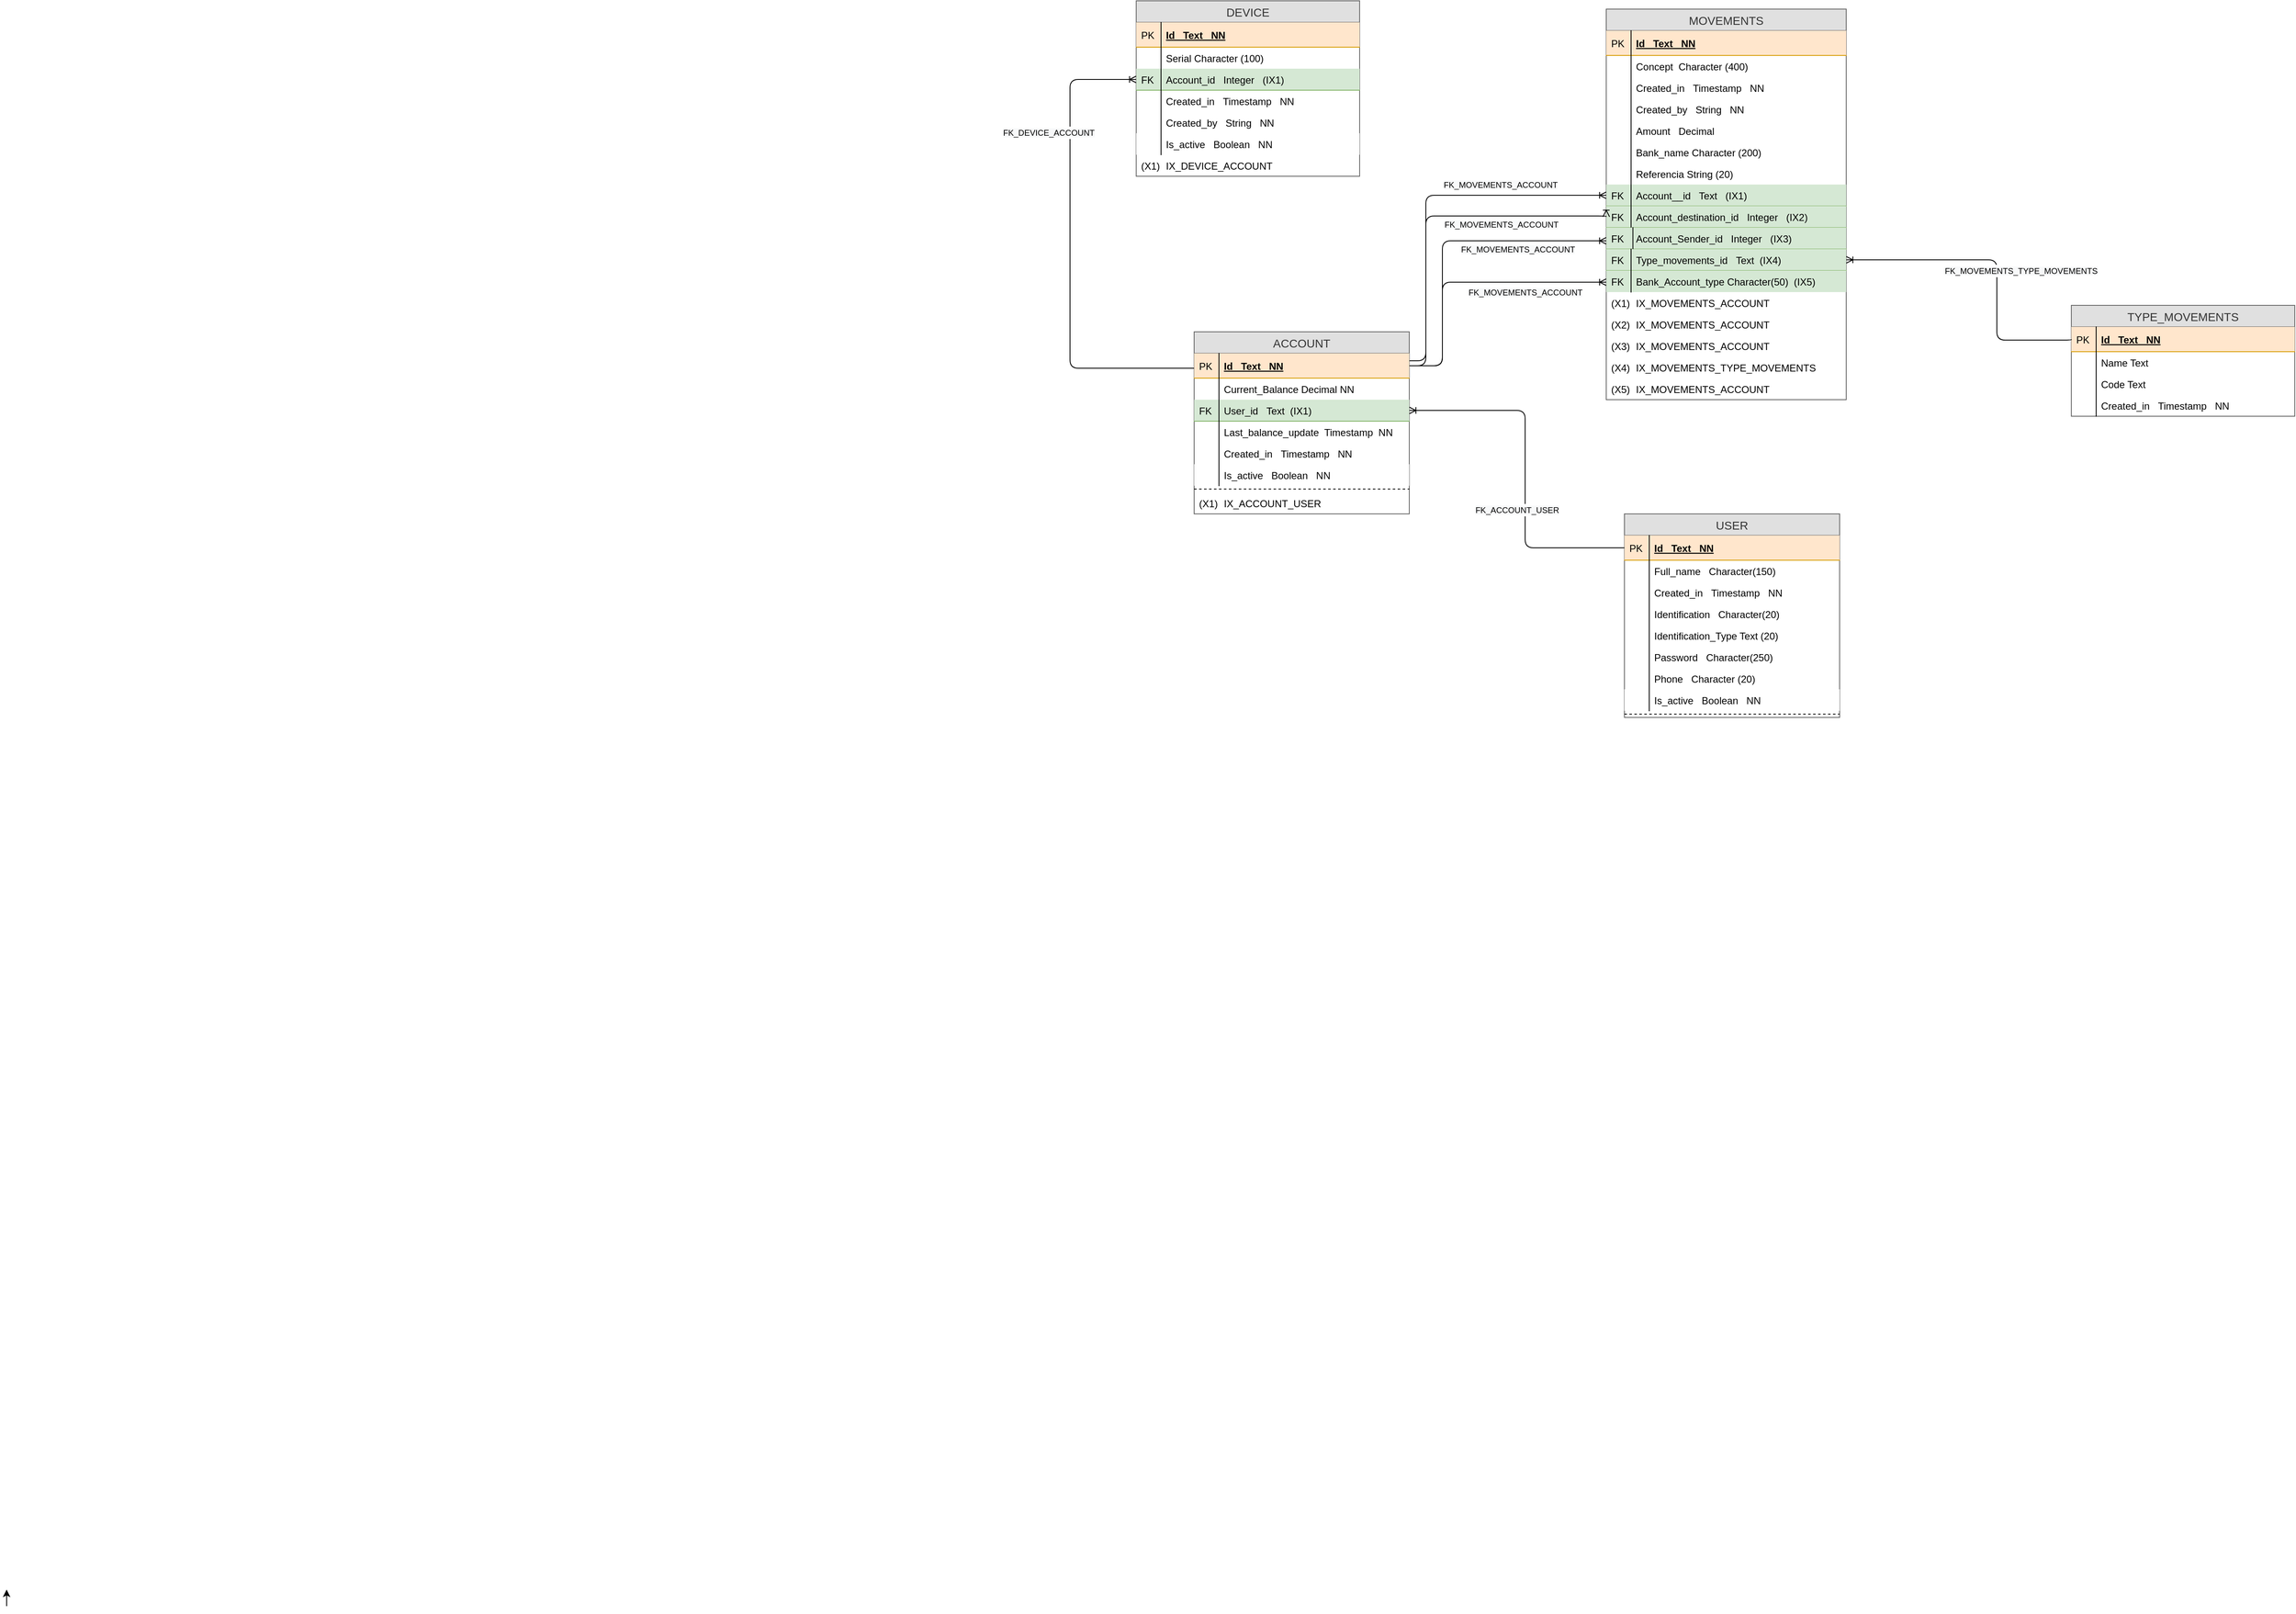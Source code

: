 <mxfile version="23.1.2" type="device">
  <diagram id="lNUpB4CPQD7D55qJpAJG" name="Page-1">
    <mxGraphModel dx="2049" dy="1734" grid="1" gridSize="10" guides="1" tooltips="1" connect="1" arrows="1" fold="1" page="1" pageScale="1" pageWidth="827" pageHeight="1169" math="0" shadow="0">
      <root>
        <mxCell id="0" />
        <mxCell id="1" parent="0" />
        <mxCell id="0LF0pQbaYWPeuj-6rN0E-1" value="USER" style="swimlane;fontStyle=0;childLayout=stackLayout;horizontal=1;startSize=26;fillColor=#E0E0E0;horizontalStack=0;resizeParent=1;resizeParentMax=0;resizeLast=0;collapsible=1;marginBottom=0;swimlaneFillColor=#ffffff;align=center;fontSize=14;shadow=0;comic=0;strokeColor=#666666;fontColor=#333333;" parent="1" vertex="1">
          <mxGeometry x="1820" y="350" width="260" height="246" as="geometry" />
        </mxCell>
        <mxCell id="0LF0pQbaYWPeuj-6rN0E-2" value="Id   Text   NN" style="shape=partialRectangle;top=0;left=0;right=0;bottom=1;align=left;verticalAlign=middle;fillColor=#ffe6cc;spacingLeft=34;spacingRight=4;overflow=hidden;rotatable=0;points=[[0,0.5],[1,0.5]];portConstraint=eastwest;dropTarget=0;fontStyle=5;fontSize=12;strokeColor=#d79b00;" parent="0LF0pQbaYWPeuj-6rN0E-1" vertex="1">
          <mxGeometry y="26" width="260" height="30" as="geometry" />
        </mxCell>
        <mxCell id="0LF0pQbaYWPeuj-6rN0E-3" value="PK" style="shape=partialRectangle;top=0;left=0;bottom=0;fillColor=none;align=left;verticalAlign=middle;spacingLeft=4;spacingRight=4;overflow=hidden;rotatable=0;points=[];portConstraint=eastwest;part=1;fontSize=12;" parent="0LF0pQbaYWPeuj-6rN0E-2" vertex="1" connectable="0">
          <mxGeometry width="30" height="30" as="geometry" />
        </mxCell>
        <mxCell id="0LF0pQbaYWPeuj-6rN0E-30" value="Full_name   Character(150) " style="shape=partialRectangle;top=0;left=0;right=0;bottom=0;align=left;verticalAlign=top;fillColor=none;spacingLeft=34;spacingRight=4;overflow=hidden;rotatable=0;points=[[0,0.5],[1,0.5]];portConstraint=eastwest;dropTarget=0;fontSize=12;" parent="0LF0pQbaYWPeuj-6rN0E-1" vertex="1">
          <mxGeometry y="56" width="260" height="26" as="geometry" />
        </mxCell>
        <mxCell id="0LF0pQbaYWPeuj-6rN0E-31" value="" style="shape=partialRectangle;top=0;left=0;bottom=0;fillColor=none;align=left;verticalAlign=top;spacingLeft=4;spacingRight=4;overflow=hidden;rotatable=0;points=[];portConstraint=eastwest;part=1;fontSize=12;" parent="0LF0pQbaYWPeuj-6rN0E-30" vertex="1" connectable="0">
          <mxGeometry width="30" height="26" as="geometry" />
        </mxCell>
        <mxCell id="oln3UKBYGsuB-0Dnfqmd-24" value="Created_in   Timestamp   NN" style="shape=partialRectangle;top=0;left=0;right=0;bottom=0;align=left;verticalAlign=top;fillColor=none;spacingLeft=34;spacingRight=4;overflow=hidden;rotatable=0;points=[[0,0.5],[1,0.5]];portConstraint=eastwest;dropTarget=0;fontSize=12;" vertex="1" parent="0LF0pQbaYWPeuj-6rN0E-1">
          <mxGeometry y="82" width="260" height="26" as="geometry" />
        </mxCell>
        <mxCell id="oln3UKBYGsuB-0Dnfqmd-25" value="" style="shape=partialRectangle;top=0;left=0;bottom=0;fillColor=none;align=left;verticalAlign=top;spacingLeft=4;spacingRight=4;overflow=hidden;rotatable=0;points=[];portConstraint=eastwest;part=1;fontSize=12;" vertex="1" connectable="0" parent="oln3UKBYGsuB-0Dnfqmd-24">
          <mxGeometry width="30" height="26" as="geometry" />
        </mxCell>
        <mxCell id="0LF0pQbaYWPeuj-6rN0E-22" value="Identification   Character(20) " style="shape=partialRectangle;top=0;left=0;right=0;bottom=0;align=left;verticalAlign=top;fillColor=none;spacingLeft=34;spacingRight=4;overflow=hidden;rotatable=0;points=[[0,0.5],[1,0.5]];portConstraint=eastwest;dropTarget=0;fontSize=12;" parent="0LF0pQbaYWPeuj-6rN0E-1" vertex="1">
          <mxGeometry y="108" width="260" height="26" as="geometry" />
        </mxCell>
        <mxCell id="0LF0pQbaYWPeuj-6rN0E-23" value="" style="shape=partialRectangle;top=0;left=0;bottom=0;fillColor=none;align=left;verticalAlign=top;spacingLeft=4;spacingRight=4;overflow=hidden;rotatable=0;points=[];portConstraint=eastwest;part=1;fontSize=12;" parent="0LF0pQbaYWPeuj-6rN0E-22" vertex="1" connectable="0">
          <mxGeometry width="30" height="26" as="geometry" />
        </mxCell>
        <mxCell id="oln3UKBYGsuB-0Dnfqmd-26" value="Identification_Type Text (20)" style="shape=partialRectangle;top=0;left=0;right=0;bottom=0;align=left;verticalAlign=top;fillColor=none;spacingLeft=34;spacingRight=4;overflow=hidden;rotatable=0;points=[[0,0.5],[1,0.5]];portConstraint=eastwest;dropTarget=0;fontSize=12;" vertex="1" parent="0LF0pQbaYWPeuj-6rN0E-1">
          <mxGeometry y="134" width="260" height="26" as="geometry" />
        </mxCell>
        <mxCell id="oln3UKBYGsuB-0Dnfqmd-27" value="" style="shape=partialRectangle;top=0;left=0;bottom=0;fillColor=none;align=left;verticalAlign=top;spacingLeft=4;spacingRight=4;overflow=hidden;rotatable=0;points=[];portConstraint=eastwest;part=1;fontSize=12;" vertex="1" connectable="0" parent="oln3UKBYGsuB-0Dnfqmd-26">
          <mxGeometry width="30" height="26" as="geometry" />
        </mxCell>
        <mxCell id="0LF0pQbaYWPeuj-6rN0E-26" value="Password   Character(250)   " style="shape=partialRectangle;top=0;left=0;right=0;bottom=0;align=left;verticalAlign=top;fillColor=none;spacingLeft=34;spacingRight=4;overflow=hidden;rotatable=0;points=[[0,0.5],[1,0.5]];portConstraint=eastwest;dropTarget=0;fontSize=12;" parent="0LF0pQbaYWPeuj-6rN0E-1" vertex="1">
          <mxGeometry y="160" width="260" height="26" as="geometry" />
        </mxCell>
        <mxCell id="0LF0pQbaYWPeuj-6rN0E-27" value="" style="shape=partialRectangle;top=0;left=0;bottom=0;fillColor=none;align=left;verticalAlign=top;spacingLeft=4;spacingRight=4;overflow=hidden;rotatable=0;points=[];portConstraint=eastwest;part=1;fontSize=12;" parent="0LF0pQbaYWPeuj-6rN0E-26" vertex="1" connectable="0">
          <mxGeometry width="30" height="26" as="geometry" />
        </mxCell>
        <mxCell id="QbYiJHg52BewqF31Gqo3-146" value="Phone   Character (20)" style="shape=partialRectangle;top=0;left=0;right=0;bottom=0;align=left;verticalAlign=top;fillColor=none;spacingLeft=34;spacingRight=4;overflow=hidden;rotatable=0;points=[[0,0.5],[1,0.5]];portConstraint=eastwest;dropTarget=0;fontSize=12;" parent="0LF0pQbaYWPeuj-6rN0E-1" vertex="1">
          <mxGeometry y="186" width="260" height="26" as="geometry" />
        </mxCell>
        <mxCell id="QbYiJHg52BewqF31Gqo3-147" value="" style="shape=partialRectangle;top=0;left=0;bottom=0;fillColor=none;align=left;verticalAlign=top;spacingLeft=4;spacingRight=4;overflow=hidden;rotatable=0;points=[];portConstraint=eastwest;part=1;fontSize=12;" parent="QbYiJHg52BewqF31Gqo3-146" vertex="1" connectable="0">
          <mxGeometry width="30" height="26" as="geometry" />
        </mxCell>
        <mxCell id="0LF0pQbaYWPeuj-6rN0E-40" value="Is_active   Boolean   NN" style="shape=partialRectangle;top=0;left=0;right=0;bottom=0;align=left;verticalAlign=top;fillColor=#FFFFFF;spacingLeft=34;spacingRight=4;overflow=hidden;rotatable=0;points=[[0,0.5],[1,0.5]];portConstraint=eastwest;dropTarget=0;fontSize=12;" parent="0LF0pQbaYWPeuj-6rN0E-1" vertex="1">
          <mxGeometry y="212" width="260" height="26" as="geometry" />
        </mxCell>
        <mxCell id="0LF0pQbaYWPeuj-6rN0E-41" value="" style="shape=partialRectangle;top=0;left=0;bottom=0;fillColor=none;align=left;verticalAlign=top;spacingLeft=4;spacingRight=4;overflow=hidden;rotatable=0;points=[];portConstraint=eastwest;part=1;fontSize=12;" parent="0LF0pQbaYWPeuj-6rN0E-40" vertex="1" connectable="0">
          <mxGeometry width="30" height="26" as="geometry" />
        </mxCell>
        <mxCell id="0LF0pQbaYWPeuj-6rN0E-54" value="" style="line;strokeWidth=1;fillColor=none;align=left;verticalAlign=middle;spacingTop=-1;spacingLeft=3;spacingRight=3;rotatable=0;labelPosition=right;points=[];portConstraint=eastwest;fontSize=12;shadow=0;dashed=1;comic=0;" parent="0LF0pQbaYWPeuj-6rN0E-1" vertex="1">
          <mxGeometry y="238" width="260" height="8" as="geometry" />
        </mxCell>
        <mxCell id="0LF0pQbaYWPeuj-6rN0E-128" value="MOVEMENTS" style="swimlane;fontStyle=0;childLayout=stackLayout;horizontal=1;startSize=26;fillColor=#E0E0E0;horizontalStack=0;resizeParent=1;resizeParentMax=0;resizeLast=0;collapsible=1;marginBottom=0;swimlaneFillColor=#ffffff;align=center;fontSize=14;shadow=0;comic=0;strokeColor=#666666;fontColor=#333333;" parent="1" vertex="1">
          <mxGeometry x="1798" y="-260" width="290" height="472" as="geometry" />
        </mxCell>
        <mxCell id="0LF0pQbaYWPeuj-6rN0E-129" value="Id   Text   NN" style="shape=partialRectangle;top=0;left=0;right=0;bottom=1;align=left;verticalAlign=middle;fillColor=#ffe6cc;spacingLeft=34;spacingRight=4;overflow=hidden;rotatable=0;points=[[0,0.5],[1,0.5]];portConstraint=eastwest;dropTarget=0;fontStyle=5;fontSize=12;strokeColor=#d79b00;" parent="0LF0pQbaYWPeuj-6rN0E-128" vertex="1">
          <mxGeometry y="26" width="290" height="30" as="geometry" />
        </mxCell>
        <mxCell id="0LF0pQbaYWPeuj-6rN0E-130" value="PK" style="shape=partialRectangle;top=0;left=0;bottom=0;fillColor=none;align=left;verticalAlign=middle;spacingLeft=4;spacingRight=4;overflow=hidden;rotatable=0;points=[];portConstraint=eastwest;part=1;fontSize=12;" parent="0LF0pQbaYWPeuj-6rN0E-129" vertex="1" connectable="0">
          <mxGeometry width="30" height="30" as="geometry" />
        </mxCell>
        <mxCell id="0LF0pQbaYWPeuj-6rN0E-131" value="Concept  Character (400)" style="shape=partialRectangle;top=0;left=0;right=0;bottom=0;align=left;verticalAlign=top;fillColor=none;spacingLeft=34;spacingRight=4;overflow=hidden;rotatable=0;points=[[0,0.5],[1,0.5]];portConstraint=eastwest;dropTarget=0;fontSize=12;" parent="0LF0pQbaYWPeuj-6rN0E-128" vertex="1">
          <mxGeometry y="56" width="290" height="26" as="geometry" />
        </mxCell>
        <mxCell id="0LF0pQbaYWPeuj-6rN0E-132" value="" style="shape=partialRectangle;top=0;left=0;bottom=0;fillColor=none;align=left;verticalAlign=top;spacingLeft=4;spacingRight=4;overflow=hidden;rotatable=0;points=[];portConstraint=eastwest;part=1;fontSize=12;" parent="0LF0pQbaYWPeuj-6rN0E-131" vertex="1" connectable="0">
          <mxGeometry width="30" height="26" as="geometry" />
        </mxCell>
        <mxCell id="oln3UKBYGsuB-0Dnfqmd-14" value="Created_in   Timestamp   NN" style="shape=partialRectangle;top=0;left=0;right=0;bottom=0;align=left;verticalAlign=top;fillColor=none;spacingLeft=34;spacingRight=4;overflow=hidden;rotatable=0;points=[[0,0.5],[1,0.5]];portConstraint=eastwest;dropTarget=0;fontSize=12;" vertex="1" parent="0LF0pQbaYWPeuj-6rN0E-128">
          <mxGeometry y="82" width="290" height="26" as="geometry" />
        </mxCell>
        <mxCell id="oln3UKBYGsuB-0Dnfqmd-15" value="" style="shape=partialRectangle;top=0;left=0;bottom=0;fillColor=none;align=left;verticalAlign=top;spacingLeft=4;spacingRight=4;overflow=hidden;rotatable=0;points=[];portConstraint=eastwest;part=1;fontSize=12;" vertex="1" connectable="0" parent="oln3UKBYGsuB-0Dnfqmd-14">
          <mxGeometry width="30" height="26" as="geometry" />
        </mxCell>
        <mxCell id="0LF0pQbaYWPeuj-6rN0E-133" value="Created_by   String   NN" style="shape=partialRectangle;top=0;left=0;right=0;bottom=0;align=left;verticalAlign=top;fillColor=none;spacingLeft=34;spacingRight=4;overflow=hidden;rotatable=0;points=[[0,0.5],[1,0.5]];portConstraint=eastwest;dropTarget=0;fontSize=12;" parent="0LF0pQbaYWPeuj-6rN0E-128" vertex="1">
          <mxGeometry y="108" width="290" height="26" as="geometry" />
        </mxCell>
        <mxCell id="0LF0pQbaYWPeuj-6rN0E-134" value="" style="shape=partialRectangle;top=0;left=0;bottom=0;fillColor=none;align=left;verticalAlign=top;spacingLeft=4;spacingRight=4;overflow=hidden;rotatable=0;points=[];portConstraint=eastwest;part=1;fontSize=12;" parent="0LF0pQbaYWPeuj-6rN0E-133" vertex="1" connectable="0">
          <mxGeometry width="30" height="26" as="geometry" />
        </mxCell>
        <mxCell id="0LF0pQbaYWPeuj-6rN0E-135" value="Amount   Decimal" style="shape=partialRectangle;top=0;left=0;right=0;bottom=0;align=left;verticalAlign=top;fillColor=none;spacingLeft=34;spacingRight=4;overflow=hidden;rotatable=0;points=[[0,0.5],[1,0.5]];portConstraint=eastwest;dropTarget=0;fontSize=12;" parent="0LF0pQbaYWPeuj-6rN0E-128" vertex="1">
          <mxGeometry y="134" width="290" height="26" as="geometry" />
        </mxCell>
        <mxCell id="0LF0pQbaYWPeuj-6rN0E-136" value="" style="shape=partialRectangle;top=0;left=0;bottom=0;fillColor=none;align=left;verticalAlign=top;spacingLeft=4;spacingRight=4;overflow=hidden;rotatable=0;points=[];portConstraint=eastwest;part=1;fontSize=12;" parent="0LF0pQbaYWPeuj-6rN0E-135" vertex="1" connectable="0">
          <mxGeometry width="30" height="26" as="geometry" />
        </mxCell>
        <mxCell id="oln3UKBYGsuB-0Dnfqmd-38" value="Bank_name Character (200)" style="shape=partialRectangle;top=0;left=0;right=0;bottom=0;align=left;verticalAlign=top;fillColor=none;spacingLeft=34;spacingRight=4;overflow=hidden;rotatable=0;points=[[0,0.5],[1,0.5]];portConstraint=eastwest;dropTarget=0;fontSize=12;" vertex="1" parent="0LF0pQbaYWPeuj-6rN0E-128">
          <mxGeometry y="160" width="290" height="26" as="geometry" />
        </mxCell>
        <mxCell id="oln3UKBYGsuB-0Dnfqmd-39" value="" style="shape=partialRectangle;top=0;left=0;bottom=0;fillColor=none;align=left;verticalAlign=top;spacingLeft=4;spacingRight=4;overflow=hidden;rotatable=0;points=[];portConstraint=eastwest;part=1;fontSize=12;" vertex="1" connectable="0" parent="oln3UKBYGsuB-0Dnfqmd-38">
          <mxGeometry width="30" height="26" as="geometry" />
        </mxCell>
        <mxCell id="UhimoF4MGWq1ZhWV4dtS-35" value="Referencia String (20)" style="shape=partialRectangle;top=0;left=0;right=0;bottom=0;align=left;verticalAlign=top;fillColor=none;spacingLeft=34;spacingRight=4;overflow=hidden;rotatable=0;points=[[0,0.5],[1,0.5]];portConstraint=eastwest;dropTarget=0;fontSize=12;" parent="0LF0pQbaYWPeuj-6rN0E-128" vertex="1">
          <mxGeometry y="186" width="290" height="26" as="geometry" />
        </mxCell>
        <mxCell id="UhimoF4MGWq1ZhWV4dtS-36" value="" style="shape=partialRectangle;top=0;left=0;bottom=0;fillColor=none;align=left;verticalAlign=top;spacingLeft=4;spacingRight=4;overflow=hidden;rotatable=0;points=[];portConstraint=eastwest;part=1;fontSize=12;" parent="UhimoF4MGWq1ZhWV4dtS-35" vertex="1" connectable="0">
          <mxGeometry width="30" height="26" as="geometry" />
        </mxCell>
        <mxCell id="oln3UKBYGsuB-0Dnfqmd-8" value="Account__id   Text   (IX1)" style="shape=partialRectangle;top=0;left=0;right=0;bottom=1;align=left;verticalAlign=top;fillColor=#d5e8d4;spacingLeft=34;spacingRight=4;overflow=hidden;rotatable=0;points=[[0,0.5],[1,0.5]];portConstraint=eastwest;dropTarget=0;fontSize=12;shadow=0;comic=0;strokeColor=#82b366;" vertex="1" parent="0LF0pQbaYWPeuj-6rN0E-128">
          <mxGeometry y="212" width="290" height="26" as="geometry" />
        </mxCell>
        <mxCell id="oln3UKBYGsuB-0Dnfqmd-9" value="FK" style="shape=partialRectangle;top=0;left=0;bottom=0;fillColor=none;align=left;verticalAlign=top;spacingLeft=4;spacingRight=4;overflow=hidden;rotatable=0;points=[];portConstraint=eastwest;part=1;fontSize=12;" vertex="1" connectable="0" parent="oln3UKBYGsuB-0Dnfqmd-8">
          <mxGeometry width="30" height="26" as="geometry" />
        </mxCell>
        <mxCell id="oln3UKBYGsuB-0Dnfqmd-1" value="Account_destination_id   Integer   (IX2)" style="shape=partialRectangle;top=0;left=0;right=0;bottom=1;align=left;verticalAlign=top;fillColor=#d5e8d4;spacingLeft=34;spacingRight=4;overflow=hidden;rotatable=0;points=[[0,0.5],[1,0.5]];portConstraint=eastwest;dropTarget=0;fontSize=12;shadow=0;comic=0;strokeColor=#82b366;" vertex="1" parent="0LF0pQbaYWPeuj-6rN0E-128">
          <mxGeometry y="238" width="290" height="26" as="geometry" />
        </mxCell>
        <mxCell id="oln3UKBYGsuB-0Dnfqmd-2" value="FK" style="shape=partialRectangle;top=0;left=0;bottom=0;fillColor=none;align=left;verticalAlign=top;spacingLeft=4;spacingRight=4;overflow=hidden;rotatable=0;points=[];portConstraint=eastwest;part=1;fontSize=12;" vertex="1" connectable="0" parent="oln3UKBYGsuB-0Dnfqmd-1">
          <mxGeometry width="30" height="26" as="geometry" />
        </mxCell>
        <mxCell id="UhimoF4MGWq1ZhWV4dtS-18" value="Account_Sender_id   Integer   (IX3)" style="shape=partialRectangle;top=0;left=0;right=0;bottom=1;align=left;verticalAlign=top;fillColor=#d5e8d4;spacingLeft=34;spacingRight=4;overflow=hidden;rotatable=0;points=[[0,0.5],[1,0.5]];portConstraint=eastwest;dropTarget=0;fontSize=12;shadow=0;comic=0;strokeColor=#82b366;" parent="0LF0pQbaYWPeuj-6rN0E-128" vertex="1">
          <mxGeometry y="264" width="290" height="26" as="geometry" />
        </mxCell>
        <mxCell id="UhimoF4MGWq1ZhWV4dtS-19" value="FK" style="shape=partialRectangle;top=0;left=0;bottom=0;fillColor=none;align=left;verticalAlign=top;spacingLeft=4;spacingRight=4;overflow=hidden;rotatable=0;points=[];portConstraint=eastwest;part=1;fontSize=12;" parent="UhimoF4MGWq1ZhWV4dtS-18" vertex="1" connectable="0">
          <mxGeometry width="32.222" height="26" as="geometry" />
        </mxCell>
        <mxCell id="UhimoF4MGWq1ZhWV4dtS-20" value="Type_movements_id   Text  (IX4)" style="shape=partialRectangle;top=0;left=0;right=0;bottom=1;align=left;verticalAlign=top;fillColor=#d5e8d4;spacingLeft=34;spacingRight=4;overflow=hidden;rotatable=0;points=[[0,0.5],[1,0.5]];portConstraint=eastwest;dropTarget=0;fontSize=12;shadow=0;comic=0;strokeColor=#82b366;" parent="0LF0pQbaYWPeuj-6rN0E-128" vertex="1">
          <mxGeometry y="290" width="290" height="26" as="geometry" />
        </mxCell>
        <mxCell id="UhimoF4MGWq1ZhWV4dtS-21" value="FK" style="shape=partialRectangle;top=0;left=0;bottom=0;fillColor=none;align=left;verticalAlign=top;spacingLeft=4;spacingRight=4;overflow=hidden;rotatable=0;points=[];portConstraint=eastwest;part=1;fontSize=12;" parent="UhimoF4MGWq1ZhWV4dtS-20" vertex="1" connectable="0">
          <mxGeometry width="30" height="26" as="geometry" />
        </mxCell>
        <mxCell id="oln3UKBYGsuB-0Dnfqmd-40" value="Bank_Account_type Character(50)  (IX5)" style="shape=partialRectangle;top=0;left=0;right=0;bottom=0;align=left;verticalAlign=top;fillColor=#D5E8D4;spacingLeft=34;spacingRight=4;overflow=hidden;rotatable=0;points=[[0,0.5],[1,0.5]];portConstraint=eastwest;dropTarget=0;fontSize=12;" vertex="1" parent="0LF0pQbaYWPeuj-6rN0E-128">
          <mxGeometry y="316" width="290" height="26" as="geometry" />
        </mxCell>
        <mxCell id="oln3UKBYGsuB-0Dnfqmd-41" value="FK" style="shape=partialRectangle;top=0;left=0;bottom=0;fillColor=none;align=left;verticalAlign=top;spacingLeft=4;spacingRight=4;overflow=hidden;rotatable=0;points=[];portConstraint=eastwest;part=1;fontSize=12;" vertex="1" connectable="0" parent="oln3UKBYGsuB-0Dnfqmd-40">
          <mxGeometry width="30" height="26" as="geometry" />
        </mxCell>
        <mxCell id="UhimoF4MGWq1ZhWV4dtS-24" value="IX_MOVEMENTS_ACCOUNT" style="shape=partialRectangle;top=0;left=0;right=0;bottom=0;align=left;verticalAlign=top;fillColor=none;spacingLeft=34;spacingRight=4;overflow=hidden;rotatable=0;points=[[0,0.5],[1,0.5]];portConstraint=eastwest;dropTarget=0;fontSize=12;shadow=0;comic=0;" parent="0LF0pQbaYWPeuj-6rN0E-128" vertex="1">
          <mxGeometry y="342" width="290" height="26" as="geometry" />
        </mxCell>
        <mxCell id="UhimoF4MGWq1ZhWV4dtS-25" value="(X1)" style="shape=partialRectangle;top=0;left=0;bottom=0;right=0;fillColor=none;align=left;verticalAlign=top;spacingLeft=4;spacingRight=4;overflow=hidden;rotatable=0;points=[];portConstraint=eastwest;part=1;fontSize=12;" parent="UhimoF4MGWq1ZhWV4dtS-24" vertex="1" connectable="0">
          <mxGeometry width="40" height="26" as="geometry" />
        </mxCell>
        <mxCell id="oln3UKBYGsuB-0Dnfqmd-10" value="IX_MOVEMENTS_ACCOUNT" style="shape=partialRectangle;top=0;left=0;right=0;bottom=0;align=left;verticalAlign=top;fillColor=none;spacingLeft=34;spacingRight=4;overflow=hidden;rotatable=0;points=[[0,0.5],[1,0.5]];portConstraint=eastwest;dropTarget=0;fontSize=12;shadow=0;comic=0;" vertex="1" parent="0LF0pQbaYWPeuj-6rN0E-128">
          <mxGeometry y="368" width="290" height="26" as="geometry" />
        </mxCell>
        <mxCell id="oln3UKBYGsuB-0Dnfqmd-11" value="(X2)" style="shape=partialRectangle;top=0;left=0;bottom=0;right=0;fillColor=none;align=left;verticalAlign=top;spacingLeft=4;spacingRight=4;overflow=hidden;rotatable=0;points=[];portConstraint=eastwest;part=1;fontSize=12;" vertex="1" connectable="0" parent="oln3UKBYGsuB-0Dnfqmd-10">
          <mxGeometry width="40" height="26" as="geometry" />
        </mxCell>
        <mxCell id="oln3UKBYGsuB-0Dnfqmd-6" value="IX_MOVEMENTS_ACCOUNT" style="shape=partialRectangle;top=0;left=0;right=0;bottom=0;align=left;verticalAlign=top;fillColor=none;spacingLeft=34;spacingRight=4;overflow=hidden;rotatable=0;points=[[0,0.5],[1,0.5]];portConstraint=eastwest;dropTarget=0;fontSize=12;shadow=0;comic=0;" vertex="1" parent="0LF0pQbaYWPeuj-6rN0E-128">
          <mxGeometry y="394" width="290" height="26" as="geometry" />
        </mxCell>
        <mxCell id="oln3UKBYGsuB-0Dnfqmd-7" value="(X3)" style="shape=partialRectangle;top=0;left=0;bottom=0;right=0;fillColor=none;align=left;verticalAlign=top;spacingLeft=4;spacingRight=4;overflow=hidden;rotatable=0;points=[];portConstraint=eastwest;part=1;fontSize=12;" vertex="1" connectable="0" parent="oln3UKBYGsuB-0Dnfqmd-6">
          <mxGeometry width="40" height="26" as="geometry" />
        </mxCell>
        <mxCell id="UhimoF4MGWq1ZhWV4dtS-22" value="IX_MOVEMENTS_TYPE_MOVEMENTS" style="shape=partialRectangle;top=0;left=0;right=0;bottom=0;align=left;verticalAlign=top;fillColor=none;spacingLeft=34;spacingRight=4;overflow=hidden;rotatable=0;points=[[0,0.5],[1,0.5]];portConstraint=eastwest;dropTarget=0;fontSize=12;shadow=0;comic=0;" parent="0LF0pQbaYWPeuj-6rN0E-128" vertex="1">
          <mxGeometry y="420" width="290" height="26" as="geometry" />
        </mxCell>
        <mxCell id="UhimoF4MGWq1ZhWV4dtS-23" value="(X4)" style="shape=partialRectangle;top=0;left=0;bottom=0;right=0;fillColor=none;align=left;verticalAlign=top;spacingLeft=4;spacingRight=4;overflow=hidden;rotatable=0;points=[];portConstraint=eastwest;part=1;fontSize=12;" parent="UhimoF4MGWq1ZhWV4dtS-22" vertex="1" connectable="0">
          <mxGeometry width="40" height="26" as="geometry" />
        </mxCell>
        <mxCell id="oln3UKBYGsuB-0Dnfqmd-42" value="IX_MOVEMENTS_ACCOUNT" style="shape=partialRectangle;top=0;left=0;right=0;bottom=0;align=left;verticalAlign=top;fillColor=none;spacingLeft=34;spacingRight=4;overflow=hidden;rotatable=0;points=[[0,0.5],[1,0.5]];portConstraint=eastwest;dropTarget=0;fontSize=12;shadow=0;comic=0;" vertex="1" parent="0LF0pQbaYWPeuj-6rN0E-128">
          <mxGeometry y="446" width="290" height="26" as="geometry" />
        </mxCell>
        <mxCell id="oln3UKBYGsuB-0Dnfqmd-43" value="(X5)" style="shape=partialRectangle;top=0;left=0;bottom=0;right=0;fillColor=none;align=left;verticalAlign=top;spacingLeft=4;spacingRight=4;overflow=hidden;rotatable=0;points=[];portConstraint=eastwest;part=1;fontSize=12;" vertex="1" connectable="0" parent="oln3UKBYGsuB-0Dnfqmd-42">
          <mxGeometry width="40" height="26" as="geometry" />
        </mxCell>
        <mxCell id="0LF0pQbaYWPeuj-6rN0E-572" value="DEVICE" style="swimlane;fontStyle=0;childLayout=stackLayout;horizontal=1;startSize=26;fillColor=#E0E0E0;horizontalStack=0;resizeParent=1;resizeParentMax=0;resizeLast=0;collapsible=1;marginBottom=0;swimlaneFillColor=#ffffff;align=center;fontSize=14;shadow=0;comic=0;strokeColor=#666666;fontColor=#333333;" parent="1" vertex="1">
          <mxGeometry x="1230" y="-270" width="270" height="212" as="geometry" />
        </mxCell>
        <mxCell id="0LF0pQbaYWPeuj-6rN0E-573" value="Id   Text   NN" style="shape=partialRectangle;top=0;left=0;right=0;bottom=1;align=left;verticalAlign=middle;fillColor=#ffe6cc;spacingLeft=34;spacingRight=4;overflow=hidden;rotatable=0;points=[[0,0.5],[1,0.5]];portConstraint=eastwest;dropTarget=0;fontStyle=5;fontSize=12;strokeColor=#d79b00;" parent="0LF0pQbaYWPeuj-6rN0E-572" vertex="1">
          <mxGeometry y="26" width="270" height="30" as="geometry" />
        </mxCell>
        <mxCell id="0LF0pQbaYWPeuj-6rN0E-574" value="PK" style="shape=partialRectangle;top=0;left=0;bottom=0;fillColor=none;align=left;verticalAlign=middle;spacingLeft=4;spacingRight=4;overflow=hidden;rotatable=0;points=[];portConstraint=eastwest;part=1;fontSize=12;" parent="0LF0pQbaYWPeuj-6rN0E-573" vertex="1" connectable="0">
          <mxGeometry width="30" height="30" as="geometry" />
        </mxCell>
        <mxCell id="0LF0pQbaYWPeuj-6rN0E-583" value="Serial Character (100)" style="shape=partialRectangle;top=0;left=0;right=0;bottom=0;align=left;verticalAlign=top;fillColor=none;spacingLeft=34;spacingRight=4;overflow=hidden;rotatable=0;points=[[0,0.5],[1,0.5]];portConstraint=eastwest;dropTarget=0;fontSize=12;" parent="0LF0pQbaYWPeuj-6rN0E-572" vertex="1">
          <mxGeometry y="56" width="270" height="26" as="geometry" />
        </mxCell>
        <mxCell id="0LF0pQbaYWPeuj-6rN0E-584" value="" style="shape=partialRectangle;top=0;left=0;bottom=0;fillColor=none;align=left;verticalAlign=top;spacingLeft=4;spacingRight=4;overflow=hidden;rotatable=0;points=[];portConstraint=eastwest;part=1;fontSize=12;" parent="0LF0pQbaYWPeuj-6rN0E-583" vertex="1" connectable="0">
          <mxGeometry width="30" height="26" as="geometry" />
        </mxCell>
        <mxCell id="UhimoF4MGWq1ZhWV4dtS-1" value="Account_id   Integer   (IX1)" style="shape=partialRectangle;top=0;left=0;right=0;bottom=1;align=left;verticalAlign=top;fillColor=#d5e8d4;spacingLeft=34;spacingRight=4;overflow=hidden;rotatable=0;points=[[0,0.5],[1,0.5]];portConstraint=eastwest;dropTarget=0;fontSize=12;shadow=0;comic=0;strokeColor=#82b366;" parent="0LF0pQbaYWPeuj-6rN0E-572" vertex="1">
          <mxGeometry y="82" width="270" height="26" as="geometry" />
        </mxCell>
        <mxCell id="UhimoF4MGWq1ZhWV4dtS-2" value="FK" style="shape=partialRectangle;top=0;left=0;bottom=0;fillColor=none;align=left;verticalAlign=top;spacingLeft=4;spacingRight=4;overflow=hidden;rotatable=0;points=[];portConstraint=eastwest;part=1;fontSize=12;" parent="UhimoF4MGWq1ZhWV4dtS-1" vertex="1" connectable="0">
          <mxGeometry width="30" height="26" as="geometry" />
        </mxCell>
        <mxCell id="oln3UKBYGsuB-0Dnfqmd-16" value="Created_in   Timestamp   NN" style="shape=partialRectangle;top=0;left=0;right=0;bottom=0;align=left;verticalAlign=top;fillColor=none;spacingLeft=34;spacingRight=4;overflow=hidden;rotatable=0;points=[[0,0.5],[1,0.5]];portConstraint=eastwest;dropTarget=0;fontSize=12;" vertex="1" parent="0LF0pQbaYWPeuj-6rN0E-572">
          <mxGeometry y="108" width="270" height="26" as="geometry" />
        </mxCell>
        <mxCell id="oln3UKBYGsuB-0Dnfqmd-17" value="" style="shape=partialRectangle;top=0;left=0;bottom=0;fillColor=none;align=left;verticalAlign=top;spacingLeft=4;spacingRight=4;overflow=hidden;rotatable=0;points=[];portConstraint=eastwest;part=1;fontSize=12;" vertex="1" connectable="0" parent="oln3UKBYGsuB-0Dnfqmd-16">
          <mxGeometry width="30" height="26" as="geometry" />
        </mxCell>
        <mxCell id="oln3UKBYGsuB-0Dnfqmd-22" value="Created_by   String   NN" style="shape=partialRectangle;top=0;left=0;right=0;bottom=0;align=left;verticalAlign=top;fillColor=none;spacingLeft=34;spacingRight=4;overflow=hidden;rotatable=0;points=[[0,0.5],[1,0.5]];portConstraint=eastwest;dropTarget=0;fontSize=12;" vertex="1" parent="0LF0pQbaYWPeuj-6rN0E-572">
          <mxGeometry y="134" width="270" height="26" as="geometry" />
        </mxCell>
        <mxCell id="oln3UKBYGsuB-0Dnfqmd-23" value="" style="shape=partialRectangle;top=0;left=0;bottom=0;fillColor=none;align=left;verticalAlign=top;spacingLeft=4;spacingRight=4;overflow=hidden;rotatable=0;points=[];portConstraint=eastwest;part=1;fontSize=12;" vertex="1" connectable="0" parent="oln3UKBYGsuB-0Dnfqmd-22">
          <mxGeometry width="30" height="26" as="geometry" />
        </mxCell>
        <mxCell id="QNWIHGMLvc2_vYpNfGQ0-11" value="Is_active   Boolean   NN" style="shape=partialRectangle;top=0;left=0;right=0;bottom=0;align=left;verticalAlign=top;fillColor=#FFFFFF;spacingLeft=34;spacingRight=4;overflow=hidden;rotatable=0;points=[[0,0.5],[1,0.5]];portConstraint=eastwest;dropTarget=0;fontSize=12;" parent="0LF0pQbaYWPeuj-6rN0E-572" vertex="1">
          <mxGeometry y="160" width="270" height="26" as="geometry" />
        </mxCell>
        <mxCell id="QNWIHGMLvc2_vYpNfGQ0-12" value="" style="shape=partialRectangle;top=0;left=0;bottom=0;fillColor=none;align=left;verticalAlign=top;spacingLeft=4;spacingRight=4;overflow=hidden;rotatable=0;points=[];portConstraint=eastwest;part=1;fontSize=12;" parent="QNWIHGMLvc2_vYpNfGQ0-11" vertex="1" connectable="0">
          <mxGeometry width="30" height="26" as="geometry" />
        </mxCell>
        <mxCell id="UhimoF4MGWq1ZhWV4dtS-3" value="IX_DEVICE_ACCOUNT" style="shape=partialRectangle;top=0;left=0;right=0;bottom=0;align=left;verticalAlign=top;fillColor=none;spacingLeft=34;spacingRight=4;overflow=hidden;rotatable=0;points=[[0,0.5],[1,0.5]];portConstraint=eastwest;dropTarget=0;fontSize=12;shadow=0;comic=0;" parent="0LF0pQbaYWPeuj-6rN0E-572" vertex="1">
          <mxGeometry y="186" width="270" height="26" as="geometry" />
        </mxCell>
        <mxCell id="UhimoF4MGWq1ZhWV4dtS-4" value="(X1)" style="shape=partialRectangle;top=0;left=0;bottom=0;right=0;fillColor=none;align=left;verticalAlign=top;spacingLeft=4;spacingRight=4;overflow=hidden;rotatable=0;points=[];portConstraint=eastwest;part=1;fontSize=12;" parent="UhimoF4MGWq1ZhWV4dtS-3" vertex="1" connectable="0">
          <mxGeometry width="40" height="26" as="geometry" />
        </mxCell>
        <mxCell id="QbYiJHg52BewqF31Gqo3-157" value="ACCOUNT" style="swimlane;fontStyle=0;childLayout=stackLayout;horizontal=1;startSize=26;fillColor=#E0E0E0;horizontalStack=0;resizeParent=1;resizeParentMax=0;resizeLast=0;collapsible=1;marginBottom=0;swimlaneFillColor=#ffffff;align=center;fontSize=14;shadow=0;comic=0;strokeColor=#666666;fontColor=#333333;" parent="1" vertex="1">
          <mxGeometry x="1300" y="130" width="260" height="220" as="geometry" />
        </mxCell>
        <mxCell id="QbYiJHg52BewqF31Gqo3-158" value="Id   Text   NN" style="shape=partialRectangle;top=0;left=0;right=0;bottom=1;align=left;verticalAlign=middle;fillColor=#ffe6cc;spacingLeft=34;spacingRight=4;overflow=hidden;rotatable=0;points=[[0,0.5],[1,0.5]];portConstraint=eastwest;dropTarget=0;fontStyle=5;fontSize=12;strokeColor=#d79b00;" parent="QbYiJHg52BewqF31Gqo3-157" vertex="1">
          <mxGeometry y="26" width="260" height="30" as="geometry" />
        </mxCell>
        <mxCell id="QbYiJHg52BewqF31Gqo3-159" value="PK" style="shape=partialRectangle;top=0;left=0;bottom=0;fillColor=none;align=left;verticalAlign=middle;spacingLeft=4;spacingRight=4;overflow=hidden;rotatable=0;points=[];portConstraint=eastwest;part=1;fontSize=12;" parent="QbYiJHg52BewqF31Gqo3-158" vertex="1" connectable="0">
          <mxGeometry width="30" height="30" as="geometry" />
        </mxCell>
        <mxCell id="QbYiJHg52BewqF31Gqo3-166" value="Current_Balance Decimal NN" style="shape=partialRectangle;top=0;left=0;right=0;bottom=0;align=left;verticalAlign=top;fillColor=none;spacingLeft=34;spacingRight=4;overflow=hidden;rotatable=0;points=[[0,0.5],[1,0.5]];portConstraint=eastwest;dropTarget=0;fontSize=12;" parent="QbYiJHg52BewqF31Gqo3-157" vertex="1">
          <mxGeometry y="56" width="260" height="26" as="geometry" />
        </mxCell>
        <mxCell id="QbYiJHg52BewqF31Gqo3-167" value="" style="shape=partialRectangle;top=0;left=0;bottom=0;fillColor=none;align=left;verticalAlign=top;spacingLeft=4;spacingRight=4;overflow=hidden;rotatable=0;points=[];portConstraint=eastwest;part=1;fontSize=12;" parent="QbYiJHg52BewqF31Gqo3-166" vertex="1" connectable="0">
          <mxGeometry width="30" height="26" as="geometry" />
        </mxCell>
        <mxCell id="QbYiJHg52BewqF31Gqo3-184" value="User_id   Text  (IX1)" style="shape=partialRectangle;top=0;left=0;right=0;bottom=1;align=left;verticalAlign=top;fillColor=#d5e8d4;spacingLeft=34;spacingRight=4;overflow=hidden;rotatable=0;points=[[0,0.5],[1,0.5]];portConstraint=eastwest;dropTarget=0;fontSize=12;shadow=0;comic=0;strokeColor=#82b366;" parent="QbYiJHg52BewqF31Gqo3-157" vertex="1">
          <mxGeometry y="82" width="260" height="26" as="geometry" />
        </mxCell>
        <mxCell id="QbYiJHg52BewqF31Gqo3-185" value="FK" style="shape=partialRectangle;top=0;left=0;bottom=0;fillColor=none;align=left;verticalAlign=top;spacingLeft=4;spacingRight=4;overflow=hidden;rotatable=0;points=[];portConstraint=eastwest;part=1;fontSize=12;" parent="QbYiJHg52BewqF31Gqo3-184" vertex="1" connectable="0">
          <mxGeometry width="30" height="26" as="geometry" />
        </mxCell>
        <mxCell id="UhimoF4MGWq1ZhWV4dtS-31" value="Last_balance_update  Timestamp  NN" style="shape=partialRectangle;top=0;left=0;right=0;bottom=0;align=left;verticalAlign=top;fillColor=none;spacingLeft=34;spacingRight=4;overflow=hidden;rotatable=0;points=[[0,0.5],[1,0.5]];portConstraint=eastwest;dropTarget=0;fontSize=12;" parent="QbYiJHg52BewqF31Gqo3-157" vertex="1">
          <mxGeometry y="108" width="260" height="26" as="geometry" />
        </mxCell>
        <mxCell id="UhimoF4MGWq1ZhWV4dtS-32" value="" style="shape=partialRectangle;top=0;left=0;bottom=0;fillColor=none;align=left;verticalAlign=top;spacingLeft=4;spacingRight=4;overflow=hidden;rotatable=0;points=[];portConstraint=eastwest;part=1;fontSize=12;" parent="UhimoF4MGWq1ZhWV4dtS-31" vertex="1" connectable="0">
          <mxGeometry width="30" height="26" as="geometry" />
        </mxCell>
        <mxCell id="oln3UKBYGsuB-0Dnfqmd-20" value="Created_in   Timestamp   NN" style="shape=partialRectangle;top=0;left=0;right=0;bottom=0;align=left;verticalAlign=top;fillColor=none;spacingLeft=34;spacingRight=4;overflow=hidden;rotatable=0;points=[[0,0.5],[1,0.5]];portConstraint=eastwest;dropTarget=0;fontSize=12;" vertex="1" parent="QbYiJHg52BewqF31Gqo3-157">
          <mxGeometry y="134" width="260" height="26" as="geometry" />
        </mxCell>
        <mxCell id="oln3UKBYGsuB-0Dnfqmd-21" value="" style="shape=partialRectangle;top=0;left=0;bottom=0;fillColor=none;align=left;verticalAlign=top;spacingLeft=4;spacingRight=4;overflow=hidden;rotatable=0;points=[];portConstraint=eastwest;part=1;fontSize=12;" vertex="1" connectable="0" parent="oln3UKBYGsuB-0Dnfqmd-20">
          <mxGeometry width="30" height="26" as="geometry" />
        </mxCell>
        <mxCell id="QbYiJHg52BewqF31Gqo3-176" value="Is_active   Boolean   NN" style="shape=partialRectangle;top=0;left=0;right=0;bottom=0;align=left;verticalAlign=top;fillColor=#FFFFFF;spacingLeft=34;spacingRight=4;overflow=hidden;rotatable=0;points=[[0,0.5],[1,0.5]];portConstraint=eastwest;dropTarget=0;fontSize=12;" parent="QbYiJHg52BewqF31Gqo3-157" vertex="1">
          <mxGeometry y="160" width="260" height="26" as="geometry" />
        </mxCell>
        <mxCell id="QbYiJHg52BewqF31Gqo3-177" value="" style="shape=partialRectangle;top=0;left=0;bottom=0;fillColor=none;align=left;verticalAlign=top;spacingLeft=4;spacingRight=4;overflow=hidden;rotatable=0;points=[];portConstraint=eastwest;part=1;fontSize=12;" parent="QbYiJHg52BewqF31Gqo3-176" vertex="1" connectable="0">
          <mxGeometry width="30" height="26" as="geometry" />
        </mxCell>
        <mxCell id="QbYiJHg52BewqF31Gqo3-188" value="" style="line;strokeWidth=1;fillColor=none;align=left;verticalAlign=middle;spacingTop=-1;spacingLeft=3;spacingRight=3;rotatable=0;labelPosition=right;points=[];portConstraint=eastwest;fontSize=12;shadow=0;dashed=1;comic=0;" parent="QbYiJHg52BewqF31Gqo3-157" vertex="1">
          <mxGeometry y="186" width="260" height="8" as="geometry" />
        </mxCell>
        <mxCell id="QbYiJHg52BewqF31Gqo3-189" value="IX_ACCOUNT_USER" style="shape=partialRectangle;top=0;left=0;right=0;bottom=0;align=left;verticalAlign=top;fillColor=none;spacingLeft=34;spacingRight=4;overflow=hidden;rotatable=0;points=[[0,0.5],[1,0.5]];portConstraint=eastwest;dropTarget=0;fontSize=12;shadow=0;comic=0;" parent="QbYiJHg52BewqF31Gqo3-157" vertex="1">
          <mxGeometry y="194" width="260" height="26" as="geometry" />
        </mxCell>
        <mxCell id="QbYiJHg52BewqF31Gqo3-190" value="(X1)" style="shape=partialRectangle;top=0;left=0;bottom=0;right=0;fillColor=none;align=left;verticalAlign=top;spacingLeft=4;spacingRight=4;overflow=hidden;rotatable=0;points=[];portConstraint=eastwest;part=1;fontSize=12;" parent="QbYiJHg52BewqF31Gqo3-189" vertex="1" connectable="0">
          <mxGeometry width="40" height="26" as="geometry" />
        </mxCell>
        <mxCell id="TfK-JcVYCaVYf_uZsgli-97" value="" style="edgeStyle=orthogonalEdgeStyle;rounded=0;orthogonalLoop=1;jettySize=auto;html=1;" parent="1" edge="1">
          <mxGeometry relative="1" as="geometry">
            <mxPoint x="-135" y="1670" as="sourcePoint" />
            <mxPoint x="-135" y="1650" as="targetPoint" />
          </mxGeometry>
        </mxCell>
        <mxCell id="UhimoF4MGWq1ZhWV4dtS-5" value="" style="edgeStyle=orthogonalEdgeStyle;fontSize=12;html=1;endArrow=ERoneToMany;entryX=0;entryY=0.5;entryDx=0;entryDy=0;" parent="1" source="QbYiJHg52BewqF31Gqo3-158" target="UhimoF4MGWq1ZhWV4dtS-1" edge="1">
          <mxGeometry width="100" height="100" relative="1" as="geometry">
            <mxPoint x="1290" y="180" as="sourcePoint" />
            <mxPoint x="1250" y="548" as="targetPoint" />
            <Array as="points">
              <mxPoint x="1150" y="174" />
              <mxPoint x="1150" y="-175" />
            </Array>
          </mxGeometry>
        </mxCell>
        <mxCell id="UhimoF4MGWq1ZhWV4dtS-6" value="&lt;span style=&quot;text-align: left ; background-color: rgb(248 , 249 , 250) ; font-size: 10px&quot;&gt;FK_DEVICE_ACCOUNT&lt;/span&gt;" style="text;html=1;resizable=0;points=[];align=center;verticalAlign=middle;labelBackgroundColor=#ffffff;" parent="UhimoF4MGWq1ZhWV4dtS-5" vertex="1" connectable="0">
          <mxGeometry x="0.135" y="39" relative="1" as="geometry">
            <mxPoint x="13" y="-107" as="offset" />
          </mxGeometry>
        </mxCell>
        <mxCell id="UhimoF4MGWq1ZhWV4dtS-7" value="" style="edgeStyle=orthogonalEdgeStyle;fontSize=12;html=1;endArrow=ERoneToMany;entryX=1;entryY=0.5;entryDx=0;entryDy=0;exitX=0;exitY=0.5;exitDx=0;exitDy=0;" parent="1" source="0LF0pQbaYWPeuj-6rN0E-2" target="QbYiJHg52BewqF31Gqo3-184" edge="1">
          <mxGeometry width="100" height="100" relative="1" as="geometry">
            <mxPoint x="1750" y="360" as="sourcePoint" />
            <mxPoint x="1754" y="504" as="targetPoint" />
            <Array as="points">
              <mxPoint x="1700" y="391" />
              <mxPoint x="1700" y="225" />
            </Array>
          </mxGeometry>
        </mxCell>
        <mxCell id="UhimoF4MGWq1ZhWV4dtS-8" value="&lt;span style=&quot;text-align: left ; background-color: rgb(248 , 249 , 250) ; font-size: 10px&quot;&gt;FK_ACCOUNT_USER&lt;/span&gt;" style="text;html=1;resizable=0;points=[];align=center;verticalAlign=middle;labelBackgroundColor=#ffffff;" parent="UhimoF4MGWq1ZhWV4dtS-7" vertex="1" connectable="0">
          <mxGeometry x="0.135" y="39" relative="1" as="geometry">
            <mxPoint x="29" y="76" as="offset" />
          </mxGeometry>
        </mxCell>
        <mxCell id="UhimoF4MGWq1ZhWV4dtS-9" value="TYPE_MOVEMENTS" style="swimlane;fontStyle=0;childLayout=stackLayout;horizontal=1;startSize=26;fillColor=#E0E0E0;horizontalStack=0;resizeParent=1;resizeParentMax=0;resizeLast=0;collapsible=1;marginBottom=0;swimlaneFillColor=#ffffff;align=center;fontSize=14;shadow=0;comic=0;strokeColor=#666666;fontColor=#333333;" parent="1" vertex="1">
          <mxGeometry x="2360" y="98" width="270" height="134" as="geometry" />
        </mxCell>
        <mxCell id="UhimoF4MGWq1ZhWV4dtS-10" value="Id   Text   NN" style="shape=partialRectangle;top=0;left=0;right=0;bottom=1;align=left;verticalAlign=middle;fillColor=#ffe6cc;spacingLeft=34;spacingRight=4;overflow=hidden;rotatable=0;points=[[0,0.5],[1,0.5]];portConstraint=eastwest;dropTarget=0;fontStyle=5;fontSize=12;strokeColor=#d79b00;" parent="UhimoF4MGWq1ZhWV4dtS-9" vertex="1">
          <mxGeometry y="26" width="270" height="30" as="geometry" />
        </mxCell>
        <mxCell id="UhimoF4MGWq1ZhWV4dtS-11" value="PK" style="shape=partialRectangle;top=0;left=0;bottom=0;fillColor=none;align=left;verticalAlign=middle;spacingLeft=4;spacingRight=4;overflow=hidden;rotatable=0;points=[];portConstraint=eastwest;part=1;fontSize=12;" parent="UhimoF4MGWq1ZhWV4dtS-10" vertex="1" connectable="0">
          <mxGeometry width="30" height="30" as="geometry" />
        </mxCell>
        <mxCell id="UhimoF4MGWq1ZhWV4dtS-12" value="Name Text" style="shape=partialRectangle;top=0;left=0;right=0;bottom=0;align=left;verticalAlign=top;fillColor=none;spacingLeft=34;spacingRight=4;overflow=hidden;rotatable=0;points=[[0,0.5],[1,0.5]];portConstraint=eastwest;dropTarget=0;fontSize=12;" parent="UhimoF4MGWq1ZhWV4dtS-9" vertex="1">
          <mxGeometry y="56" width="270" height="26" as="geometry" />
        </mxCell>
        <mxCell id="UhimoF4MGWq1ZhWV4dtS-13" value="" style="shape=partialRectangle;top=0;left=0;bottom=0;fillColor=none;align=left;verticalAlign=top;spacingLeft=4;spacingRight=4;overflow=hidden;rotatable=0;points=[];portConstraint=eastwest;part=1;fontSize=12;" parent="UhimoF4MGWq1ZhWV4dtS-12" vertex="1" connectable="0">
          <mxGeometry width="30" height="26" as="geometry" />
        </mxCell>
        <mxCell id="oln3UKBYGsuB-0Dnfqmd-32" value="Code Text " style="shape=partialRectangle;top=0;left=0;right=0;bottom=0;align=left;verticalAlign=top;fillColor=none;spacingLeft=34;spacingRight=4;overflow=hidden;rotatable=0;points=[[0,0.5],[1,0.5]];portConstraint=eastwest;dropTarget=0;fontSize=12;" vertex="1" parent="UhimoF4MGWq1ZhWV4dtS-9">
          <mxGeometry y="82" width="270" height="26" as="geometry" />
        </mxCell>
        <mxCell id="oln3UKBYGsuB-0Dnfqmd-33" value="" style="shape=partialRectangle;top=0;left=0;bottom=0;fillColor=none;align=left;verticalAlign=top;spacingLeft=4;spacingRight=4;overflow=hidden;rotatable=0;points=[];portConstraint=eastwest;part=1;fontSize=12;" vertex="1" connectable="0" parent="oln3UKBYGsuB-0Dnfqmd-32">
          <mxGeometry width="30" height="26" as="geometry" />
        </mxCell>
        <mxCell id="oln3UKBYGsuB-0Dnfqmd-28" value="Created_in   Timestamp   NN" style="shape=partialRectangle;top=0;left=0;right=0;bottom=0;align=left;verticalAlign=top;fillColor=none;spacingLeft=34;spacingRight=4;overflow=hidden;rotatable=0;points=[[0,0.5],[1,0.5]];portConstraint=eastwest;dropTarget=0;fontSize=12;" vertex="1" parent="UhimoF4MGWq1ZhWV4dtS-9">
          <mxGeometry y="108" width="270" height="26" as="geometry" />
        </mxCell>
        <mxCell id="oln3UKBYGsuB-0Dnfqmd-29" value="" style="shape=partialRectangle;top=0;left=0;bottom=0;fillColor=none;align=left;verticalAlign=top;spacingLeft=4;spacingRight=4;overflow=hidden;rotatable=0;points=[];portConstraint=eastwest;part=1;fontSize=12;" vertex="1" connectable="0" parent="oln3UKBYGsuB-0Dnfqmd-28">
          <mxGeometry width="30" height="26" as="geometry" />
        </mxCell>
        <mxCell id="UhimoF4MGWq1ZhWV4dtS-27" value="" style="edgeStyle=orthogonalEdgeStyle;fontSize=12;html=1;endArrow=ERoneToMany;entryX=1;entryY=0.5;entryDx=0;entryDy=0;exitX=0;exitY=0.5;exitDx=0;exitDy=0;" parent="1" source="UhimoF4MGWq1ZhWV4dtS-10" target="UhimoF4MGWq1ZhWV4dtS-20" edge="1">
          <mxGeometry width="100" height="100" relative="1" as="geometry">
            <mxPoint x="2288" y="366" as="sourcePoint" />
            <mxPoint x="2068" y="150" as="targetPoint" />
            <Array as="points">
              <mxPoint x="2360" y="140" />
              <mxPoint x="2270" y="140" />
              <mxPoint x="2270" y="43" />
            </Array>
          </mxGeometry>
        </mxCell>
        <mxCell id="UhimoF4MGWq1ZhWV4dtS-28" value="&lt;span style=&quot;text-align: left ; background-color: rgb(248 , 249 , 250) ; font-size: 10px&quot;&gt;FK_MOVEMENTS_TYPE_MOVEMENTS&lt;/span&gt;" style="text;html=1;resizable=0;points=[];align=center;verticalAlign=middle;labelBackgroundColor=#ffffff;" parent="UhimoF4MGWq1ZhWV4dtS-27" vertex="1" connectable="0">
          <mxGeometry x="0.135" y="39" relative="1" as="geometry">
            <mxPoint x="51" y="-26" as="offset" />
          </mxGeometry>
        </mxCell>
        <mxCell id="UhimoF4MGWq1ZhWV4dtS-29" value="" style="edgeStyle=orthogonalEdgeStyle;fontSize=12;html=1;endArrow=ERoneToMany;exitX=1;exitY=0.5;exitDx=0;exitDy=0;" parent="1" source="QbYiJHg52BewqF31Gqo3-158" target="UhimoF4MGWq1ZhWV4dtS-18" edge="1">
          <mxGeometry width="100" height="100" relative="1" as="geometry">
            <mxPoint x="1690" y="150" as="sourcePoint" />
            <mxPoint x="1750" y="30" as="targetPoint" />
            <Array as="points">
              <mxPoint x="1600" y="171" />
              <mxPoint x="1600" y="20" />
            </Array>
          </mxGeometry>
        </mxCell>
        <mxCell id="UhimoF4MGWq1ZhWV4dtS-30" value="&lt;span style=&quot;text-align: left ; background-color: rgb(248 , 249 , 250) ; font-size: 10px&quot;&gt;FK_MOVEMENTS_ACCOUNT&lt;/span&gt;" style="text;html=1;resizable=0;points=[];align=center;verticalAlign=middle;labelBackgroundColor=#ffffff;" parent="UhimoF4MGWq1ZhWV4dtS-29" vertex="1" connectable="0">
          <mxGeometry x="0.135" y="39" relative="1" as="geometry">
            <mxPoint x="70" y="101" as="offset" />
          </mxGeometry>
        </mxCell>
        <mxCell id="oln3UKBYGsuB-0Dnfqmd-3" value="" style="edgeStyle=orthogonalEdgeStyle;fontSize=12;html=1;endArrow=ERoneToMany;entryX=0;entryY=0.5;entryDx=0;entryDy=0;" edge="1" parent="1" source="QbYiJHg52BewqF31Gqo3-158" target="oln3UKBYGsuB-0Dnfqmd-1">
          <mxGeometry width="100" height="100" relative="1" as="geometry">
            <mxPoint x="1460" y="82" as="sourcePoint" />
            <mxPoint x="1760" y="30" as="targetPoint" />
            <Array as="points">
              <mxPoint x="1580" y="165" />
              <mxPoint x="1580" y="-10" />
            </Array>
          </mxGeometry>
        </mxCell>
        <mxCell id="oln3UKBYGsuB-0Dnfqmd-4" value="&lt;span style=&quot;text-align: left ; background-color: rgb(248 , 249 , 250) ; font-size: 10px&quot;&gt;FK_MOVEMENTS_ACCOUNT&lt;/span&gt;" style="text;html=1;resizable=0;points=[];align=center;verticalAlign=middle;labelBackgroundColor=#ffffff;" vertex="1" connectable="0" parent="oln3UKBYGsuB-0Dnfqmd-3">
          <mxGeometry x="0.135" y="39" relative="1" as="geometry">
            <mxPoint x="51" y="49" as="offset" />
          </mxGeometry>
        </mxCell>
        <mxCell id="oln3UKBYGsuB-0Dnfqmd-12" value="" style="edgeStyle=orthogonalEdgeStyle;fontSize=12;html=1;endArrow=ERoneToMany;exitX=1;exitY=0.5;exitDx=0;exitDy=0;entryX=0;entryY=0.5;entryDx=0;entryDy=0;" edge="1" parent="1" source="QbYiJHg52BewqF31Gqo3-158" target="oln3UKBYGsuB-0Dnfqmd-8">
          <mxGeometry width="100" height="100" relative="1" as="geometry">
            <mxPoint x="1560" y="136" as="sourcePoint" />
            <mxPoint x="1798" y="-20" as="targetPoint" />
            <Array as="points">
              <mxPoint x="1580" y="171" />
              <mxPoint x="1580" y="-35" />
            </Array>
          </mxGeometry>
        </mxCell>
        <mxCell id="oln3UKBYGsuB-0Dnfqmd-13" value="&lt;span style=&quot;text-align: left ; background-color: rgb(248 , 249 , 250) ; font-size: 10px&quot;&gt;FK_MOVEMENTS_ACCOUNT&lt;/span&gt;" style="text;html=1;resizable=0;points=[];align=center;verticalAlign=middle;labelBackgroundColor=#ffffff;" vertex="1" connectable="0" parent="oln3UKBYGsuB-0Dnfqmd-12">
          <mxGeometry x="0.135" y="39" relative="1" as="geometry">
            <mxPoint x="64" y="26" as="offset" />
          </mxGeometry>
        </mxCell>
        <mxCell id="oln3UKBYGsuB-0Dnfqmd-45" value="" style="edgeStyle=orthogonalEdgeStyle;fontSize=12;html=1;endArrow=ERoneToMany;exitX=1;exitY=0.5;exitDx=0;exitDy=0;" edge="1" parent="1" source="QbYiJHg52BewqF31Gqo3-158">
          <mxGeometry width="100" height="100" relative="1" as="geometry">
            <mxPoint x="1560" y="221" as="sourcePoint" />
            <mxPoint x="1798" y="70" as="targetPoint" />
            <Array as="points">
              <mxPoint x="1600" y="171" />
              <mxPoint x="1600" y="70" />
            </Array>
          </mxGeometry>
        </mxCell>
        <mxCell id="oln3UKBYGsuB-0Dnfqmd-46" value="&lt;span style=&quot;text-align: left ; background-color: rgb(248 , 249 , 250) ; font-size: 10px&quot;&gt;FK_MOVEMENTS_ACCOUNT&lt;/span&gt;" style="text;html=1;resizable=0;points=[];align=center;verticalAlign=middle;labelBackgroundColor=#ffffff;" vertex="1" connectable="0" parent="oln3UKBYGsuB-0Dnfqmd-45">
          <mxGeometry x="0.135" y="39" relative="1" as="geometry">
            <mxPoint x="39" y="-1" as="offset" />
          </mxGeometry>
        </mxCell>
      </root>
    </mxGraphModel>
  </diagram>
</mxfile>
